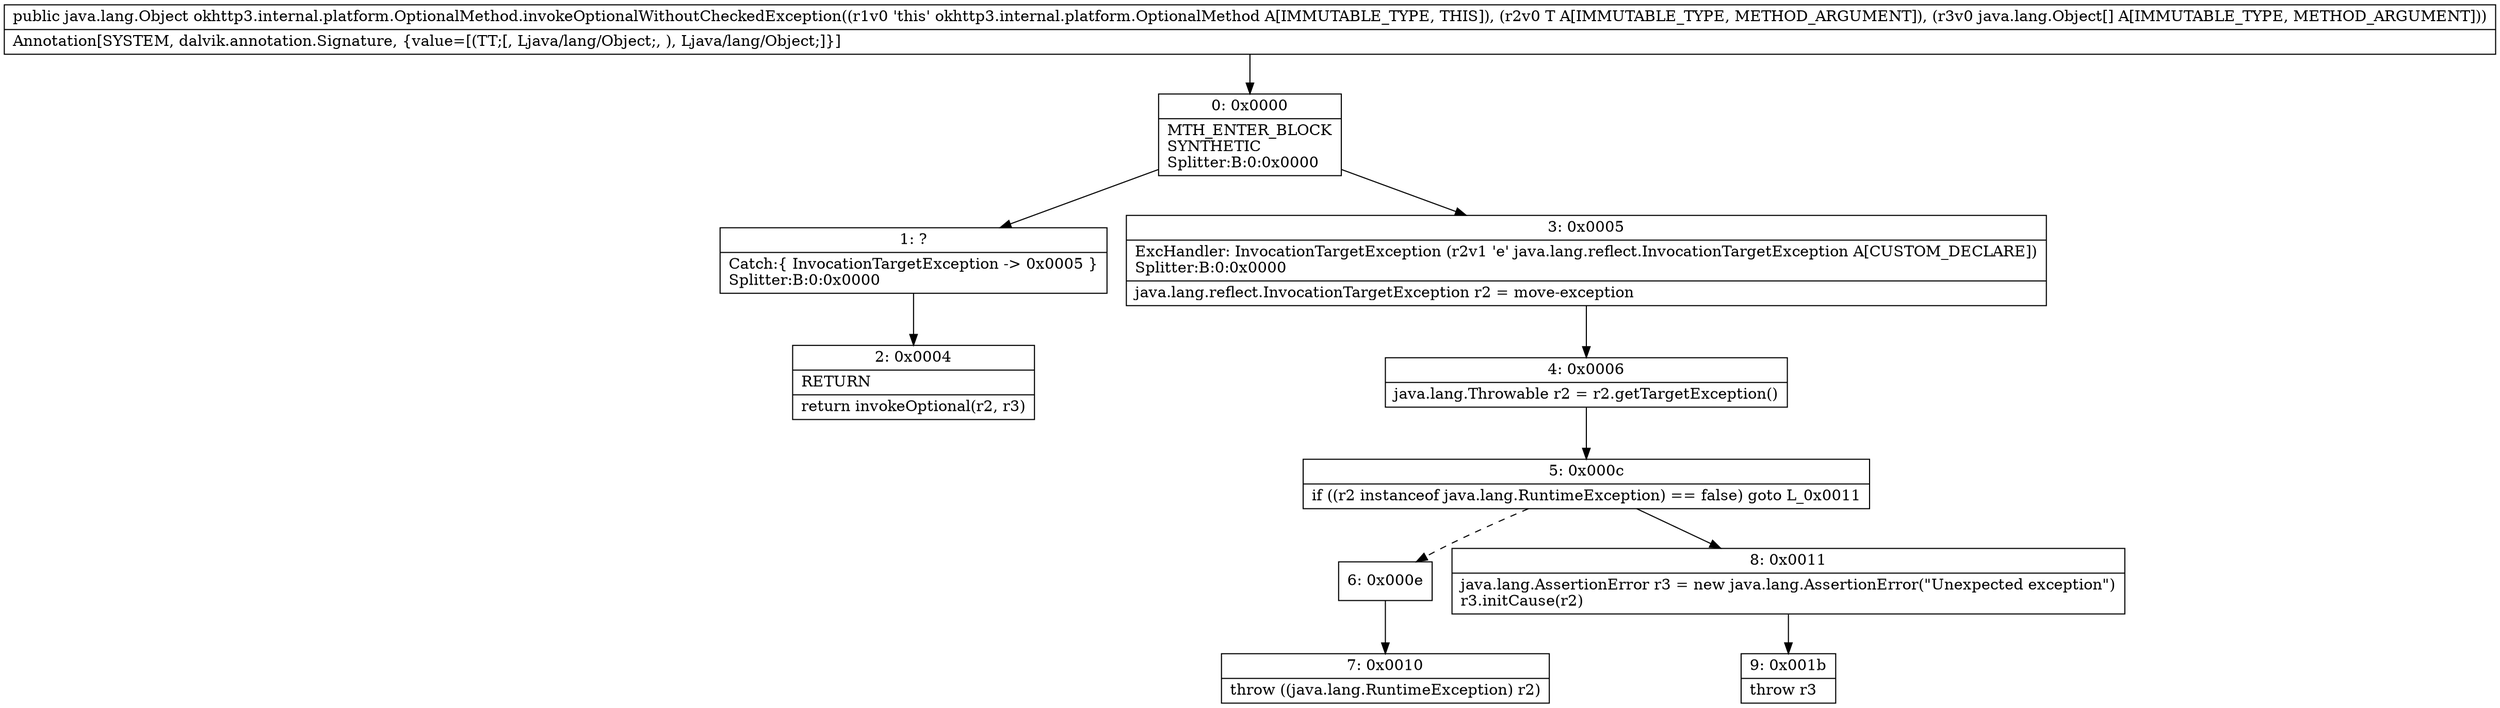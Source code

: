 digraph "CFG forokhttp3.internal.platform.OptionalMethod.invokeOptionalWithoutCheckedException(Ljava\/lang\/Object;[Ljava\/lang\/Object;)Ljava\/lang\/Object;" {
Node_0 [shape=record,label="{0\:\ 0x0000|MTH_ENTER_BLOCK\lSYNTHETIC\lSplitter:B:0:0x0000\l}"];
Node_1 [shape=record,label="{1\:\ ?|Catch:\{ InvocationTargetException \-\> 0x0005 \}\lSplitter:B:0:0x0000\l}"];
Node_2 [shape=record,label="{2\:\ 0x0004|RETURN\l|return invokeOptional(r2, r3)\l}"];
Node_3 [shape=record,label="{3\:\ 0x0005|ExcHandler: InvocationTargetException (r2v1 'e' java.lang.reflect.InvocationTargetException A[CUSTOM_DECLARE])\lSplitter:B:0:0x0000\l|java.lang.reflect.InvocationTargetException r2 = move\-exception\l}"];
Node_4 [shape=record,label="{4\:\ 0x0006|java.lang.Throwable r2 = r2.getTargetException()\l}"];
Node_5 [shape=record,label="{5\:\ 0x000c|if ((r2 instanceof java.lang.RuntimeException) == false) goto L_0x0011\l}"];
Node_6 [shape=record,label="{6\:\ 0x000e}"];
Node_7 [shape=record,label="{7\:\ 0x0010|throw ((java.lang.RuntimeException) r2)\l}"];
Node_8 [shape=record,label="{8\:\ 0x0011|java.lang.AssertionError r3 = new java.lang.AssertionError(\"Unexpected exception\")\lr3.initCause(r2)\l}"];
Node_9 [shape=record,label="{9\:\ 0x001b|throw r3\l}"];
MethodNode[shape=record,label="{public java.lang.Object okhttp3.internal.platform.OptionalMethod.invokeOptionalWithoutCheckedException((r1v0 'this' okhttp3.internal.platform.OptionalMethod A[IMMUTABLE_TYPE, THIS]), (r2v0 T A[IMMUTABLE_TYPE, METHOD_ARGUMENT]), (r3v0 java.lang.Object[] A[IMMUTABLE_TYPE, METHOD_ARGUMENT]))  | Annotation[SYSTEM, dalvik.annotation.Signature, \{value=[(TT;[, Ljava\/lang\/Object;, ), Ljava\/lang\/Object;]\}]\l}"];
MethodNode -> Node_0;
Node_0 -> Node_1;
Node_0 -> Node_3;
Node_1 -> Node_2;
Node_3 -> Node_4;
Node_4 -> Node_5;
Node_5 -> Node_6[style=dashed];
Node_5 -> Node_8;
Node_6 -> Node_7;
Node_8 -> Node_9;
}

